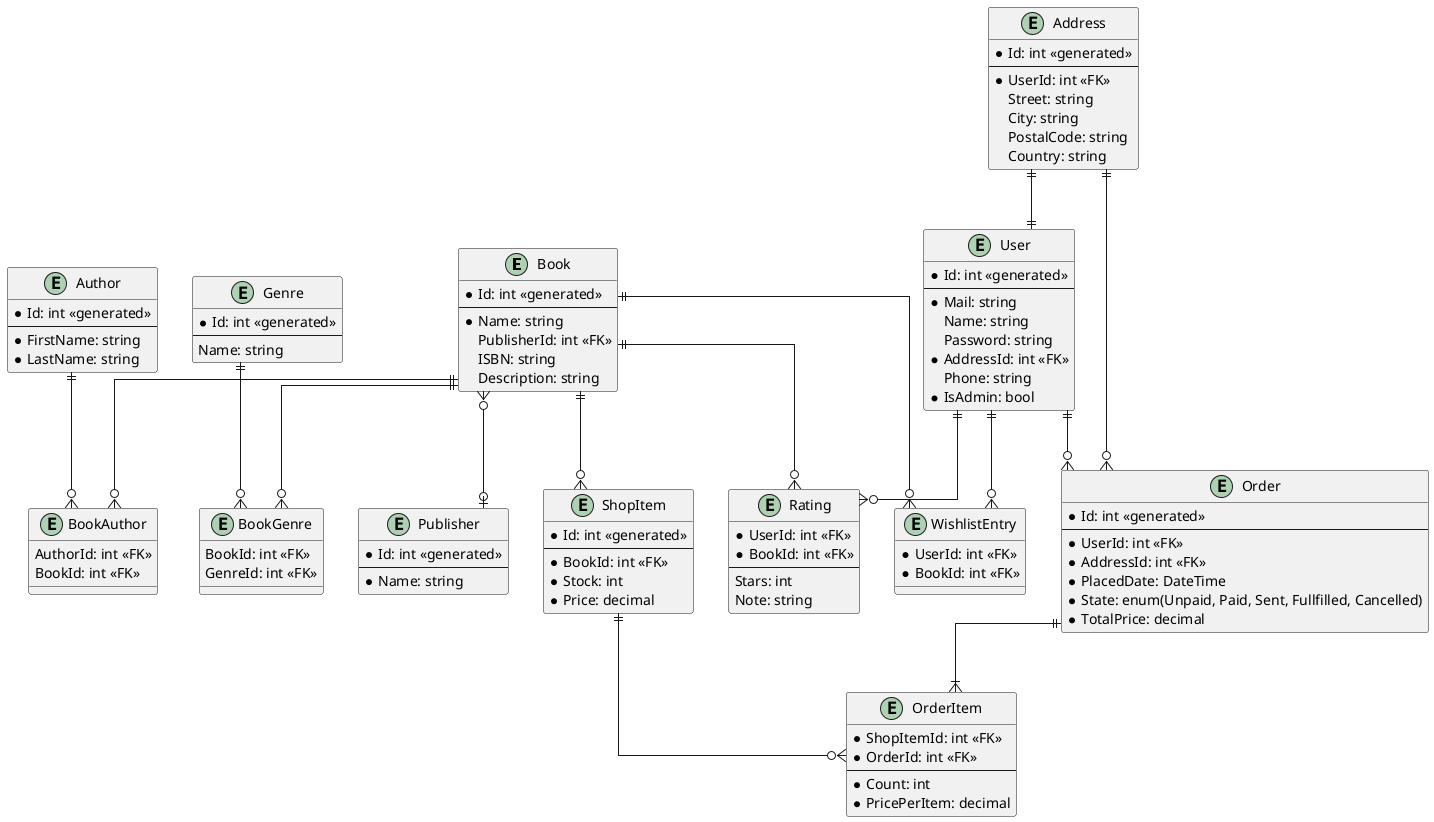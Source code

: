 @startuml
skinparam linetype ortho

entity Book {
  *Id: int <<generated>>
  --
  *Name: string
  PublisherId: int <<FK>>
  ISBN: string
  Description: string
}

entity Author {
  *Id: int <<generated>>
  --
  *FirstName: string
  *LastName: string
}

entity BookAuthor {
  AuthorId: int <<FK>>
  BookId: int <<FK>>
}

entity Publisher {
  *Id: int <<generated>>
  --
  *Name: string
}

entity Genre {
  *Id: int <<generated>>
  --
  Name: string
}

entity BookGenre {
  BookId: int <<FK>>
  GenreId: int <<FK>>
}

entity ShopItem {
  *Id: int <<generated>>
  --
  *BookId: int <<FK>>
  *Stock: int
  *Price: decimal
}

entity User {
  *Id: int <<generated>>
  --
  *Mail: string
  Name: string
  Password: string
  *AddressId: int <<FK>>
  Phone: string
  *IsAdmin: bool
}

entity Order {
  *Id: int <<generated>>
  --
  *UserId: int <<FK>>
  *AddressId: int <<FK>>
  *PlacedDate: DateTime
  *State: enum(Unpaid, Paid, Sent, Fullfilled, Cancelled)
  *TotalPrice: decimal
}

entity OrderItem {
  *ShopItemId: int <<FK>>
  *OrderId: int <<FK>>
  --
  *Count: int
  *PricePerItem: decimal
}

entity Rating {
  *UserId: int <<FK>>
  *BookId: int <<FK>>
  --
  Stars: int
  Note: string
}

entity WishlistEntry {
  *UserId: int <<FK>>
  *BookId: int <<FK>>
}

entity Address {
  *Id: int <<generated>>
  --
  *UserId: int <<FK>>
  Street: string
  City: string
  PostalCode: string
  Country: string
}

Book }o--o| Publisher
Book ||--o{ BookAuthor
Author ||--o{ BookAuthor
Book ||--o{ ShopItem
Book ||--o{ BookGenre
Genre ||--o{ BookGenre

User ||--o{ Rating
Book ||--o{ Rating

User ||--o{ WishlistEntry
Book ||--o{ WishlistEntry

User ||--o{ Order
Order ||--|{ OrderItem
ShopItem ||--o{ OrderItem

Address ||--|| User
Address ||--o{ Order
@enduml